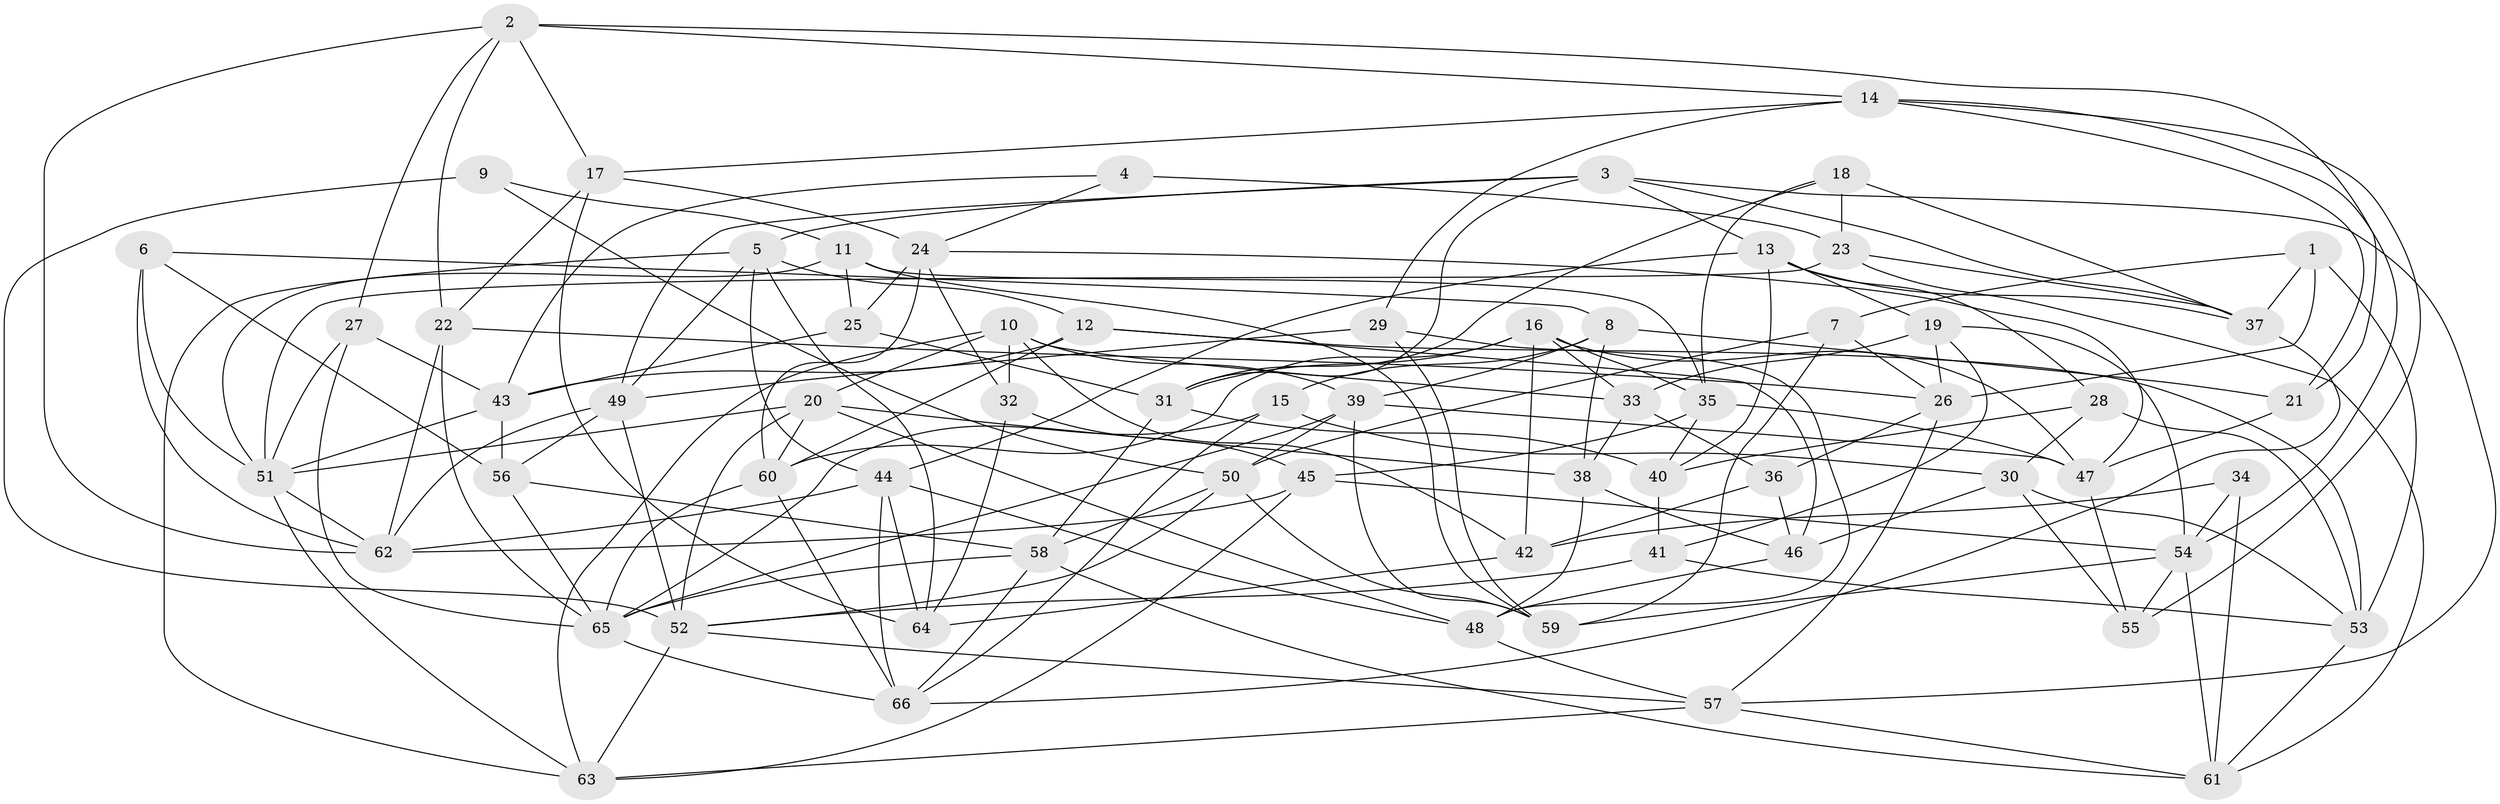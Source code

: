 // original degree distribution, {4: 1.0}
// Generated by graph-tools (version 1.1) at 2025/38/03/04/25 23:38:20]
// undirected, 66 vertices, 175 edges
graph export_dot {
  node [color=gray90,style=filled];
  1;
  2;
  3;
  4;
  5;
  6;
  7;
  8;
  9;
  10;
  11;
  12;
  13;
  14;
  15;
  16;
  17;
  18;
  19;
  20;
  21;
  22;
  23;
  24;
  25;
  26;
  27;
  28;
  29;
  30;
  31;
  32;
  33;
  34;
  35;
  36;
  37;
  38;
  39;
  40;
  41;
  42;
  43;
  44;
  45;
  46;
  47;
  48;
  49;
  50;
  51;
  52;
  53;
  54;
  55;
  56;
  57;
  58;
  59;
  60;
  61;
  62;
  63;
  64;
  65;
  66;
  1 -- 7 [weight=1.0];
  1 -- 26 [weight=1.0];
  1 -- 37 [weight=1.0];
  1 -- 53 [weight=3.0];
  2 -- 14 [weight=1.0];
  2 -- 17 [weight=1.0];
  2 -- 21 [weight=1.0];
  2 -- 22 [weight=1.0];
  2 -- 27 [weight=1.0];
  2 -- 62 [weight=1.0];
  3 -- 5 [weight=1.0];
  3 -- 13 [weight=1.0];
  3 -- 31 [weight=1.0];
  3 -- 37 [weight=1.0];
  3 -- 49 [weight=1.0];
  3 -- 57 [weight=1.0];
  4 -- 23 [weight=2.0];
  4 -- 24 [weight=1.0];
  4 -- 43 [weight=1.0];
  5 -- 12 [weight=1.0];
  5 -- 44 [weight=1.0];
  5 -- 49 [weight=1.0];
  5 -- 63 [weight=1.0];
  5 -- 64 [weight=1.0];
  6 -- 8 [weight=1.0];
  6 -- 51 [weight=1.0];
  6 -- 56 [weight=1.0];
  6 -- 62 [weight=1.0];
  7 -- 26 [weight=1.0];
  7 -- 50 [weight=1.0];
  7 -- 59 [weight=1.0];
  8 -- 15 [weight=1.0];
  8 -- 21 [weight=1.0];
  8 -- 38 [weight=2.0];
  8 -- 39 [weight=1.0];
  9 -- 11 [weight=2.0];
  9 -- 50 [weight=2.0];
  9 -- 52 [weight=2.0];
  10 -- 20 [weight=1.0];
  10 -- 32 [weight=1.0];
  10 -- 33 [weight=1.0];
  10 -- 39 [weight=1.0];
  10 -- 42 [weight=1.0];
  10 -- 63 [weight=1.0];
  11 -- 25 [weight=1.0];
  11 -- 35 [weight=1.0];
  11 -- 51 [weight=1.0];
  11 -- 59 [weight=1.0];
  12 -- 43 [weight=1.0];
  12 -- 46 [weight=1.0];
  12 -- 53 [weight=2.0];
  12 -- 60 [weight=1.0];
  13 -- 19 [weight=1.0];
  13 -- 28 [weight=1.0];
  13 -- 37 [weight=1.0];
  13 -- 40 [weight=1.0];
  13 -- 44 [weight=1.0];
  14 -- 17 [weight=1.0];
  14 -- 21 [weight=1.0];
  14 -- 29 [weight=1.0];
  14 -- 54 [weight=1.0];
  14 -- 55 [weight=1.0];
  15 -- 30 [weight=1.0];
  15 -- 65 [weight=1.0];
  15 -- 66 [weight=1.0];
  16 -- 31 [weight=1.0];
  16 -- 33 [weight=1.0];
  16 -- 35 [weight=1.0];
  16 -- 42 [weight=1.0];
  16 -- 47 [weight=1.0];
  16 -- 60 [weight=1.0];
  17 -- 22 [weight=1.0];
  17 -- 24 [weight=1.0];
  17 -- 64 [weight=2.0];
  18 -- 23 [weight=1.0];
  18 -- 31 [weight=1.0];
  18 -- 35 [weight=1.0];
  18 -- 37 [weight=1.0];
  19 -- 26 [weight=1.0];
  19 -- 33 [weight=2.0];
  19 -- 41 [weight=1.0];
  19 -- 54 [weight=1.0];
  20 -- 38 [weight=1.0];
  20 -- 48 [weight=1.0];
  20 -- 51 [weight=1.0];
  20 -- 52 [weight=1.0];
  20 -- 60 [weight=1.0];
  21 -- 47 [weight=1.0];
  22 -- 26 [weight=1.0];
  22 -- 62 [weight=1.0];
  22 -- 65 [weight=2.0];
  23 -- 37 [weight=1.0];
  23 -- 51 [weight=1.0];
  23 -- 61 [weight=1.0];
  24 -- 25 [weight=1.0];
  24 -- 32 [weight=1.0];
  24 -- 47 [weight=1.0];
  24 -- 60 [weight=1.0];
  25 -- 31 [weight=1.0];
  25 -- 43 [weight=1.0];
  26 -- 36 [weight=1.0];
  26 -- 57 [weight=1.0];
  27 -- 43 [weight=1.0];
  27 -- 51 [weight=1.0];
  27 -- 65 [weight=1.0];
  28 -- 30 [weight=1.0];
  28 -- 40 [weight=2.0];
  28 -- 53 [weight=2.0];
  29 -- 48 [weight=1.0];
  29 -- 49 [weight=1.0];
  29 -- 59 [weight=1.0];
  30 -- 46 [weight=2.0];
  30 -- 53 [weight=1.0];
  30 -- 55 [weight=1.0];
  31 -- 40 [weight=1.0];
  31 -- 58 [weight=1.0];
  32 -- 45 [weight=1.0];
  32 -- 64 [weight=1.0];
  33 -- 36 [weight=1.0];
  33 -- 38 [weight=1.0];
  34 -- 42 [weight=2.0];
  34 -- 54 [weight=1.0];
  34 -- 61 [weight=1.0];
  35 -- 40 [weight=1.0];
  35 -- 45 [weight=1.0];
  35 -- 47 [weight=1.0];
  36 -- 42 [weight=1.0];
  36 -- 46 [weight=1.0];
  37 -- 66 [weight=1.0];
  38 -- 46 [weight=1.0];
  38 -- 48 [weight=1.0];
  39 -- 47 [weight=1.0];
  39 -- 50 [weight=1.0];
  39 -- 59 [weight=1.0];
  39 -- 65 [weight=1.0];
  40 -- 41 [weight=1.0];
  41 -- 52 [weight=1.0];
  41 -- 53 [weight=1.0];
  42 -- 64 [weight=1.0];
  43 -- 51 [weight=1.0];
  43 -- 56 [weight=1.0];
  44 -- 48 [weight=1.0];
  44 -- 62 [weight=1.0];
  44 -- 64 [weight=1.0];
  44 -- 66 [weight=1.0];
  45 -- 54 [weight=1.0];
  45 -- 62 [weight=2.0];
  45 -- 63 [weight=1.0];
  46 -- 48 [weight=1.0];
  47 -- 55 [weight=1.0];
  48 -- 57 [weight=1.0];
  49 -- 52 [weight=1.0];
  49 -- 56 [weight=1.0];
  49 -- 62 [weight=1.0];
  50 -- 52 [weight=1.0];
  50 -- 58 [weight=1.0];
  50 -- 59 [weight=2.0];
  51 -- 62 [weight=1.0];
  51 -- 63 [weight=1.0];
  52 -- 57 [weight=1.0];
  52 -- 63 [weight=1.0];
  53 -- 61 [weight=1.0];
  54 -- 55 [weight=1.0];
  54 -- 59 [weight=2.0];
  54 -- 61 [weight=1.0];
  56 -- 58 [weight=1.0];
  56 -- 65 [weight=2.0];
  57 -- 61 [weight=1.0];
  57 -- 63 [weight=1.0];
  58 -- 61 [weight=1.0];
  58 -- 65 [weight=1.0];
  58 -- 66 [weight=1.0];
  60 -- 65 [weight=1.0];
  60 -- 66 [weight=1.0];
  65 -- 66 [weight=1.0];
}
